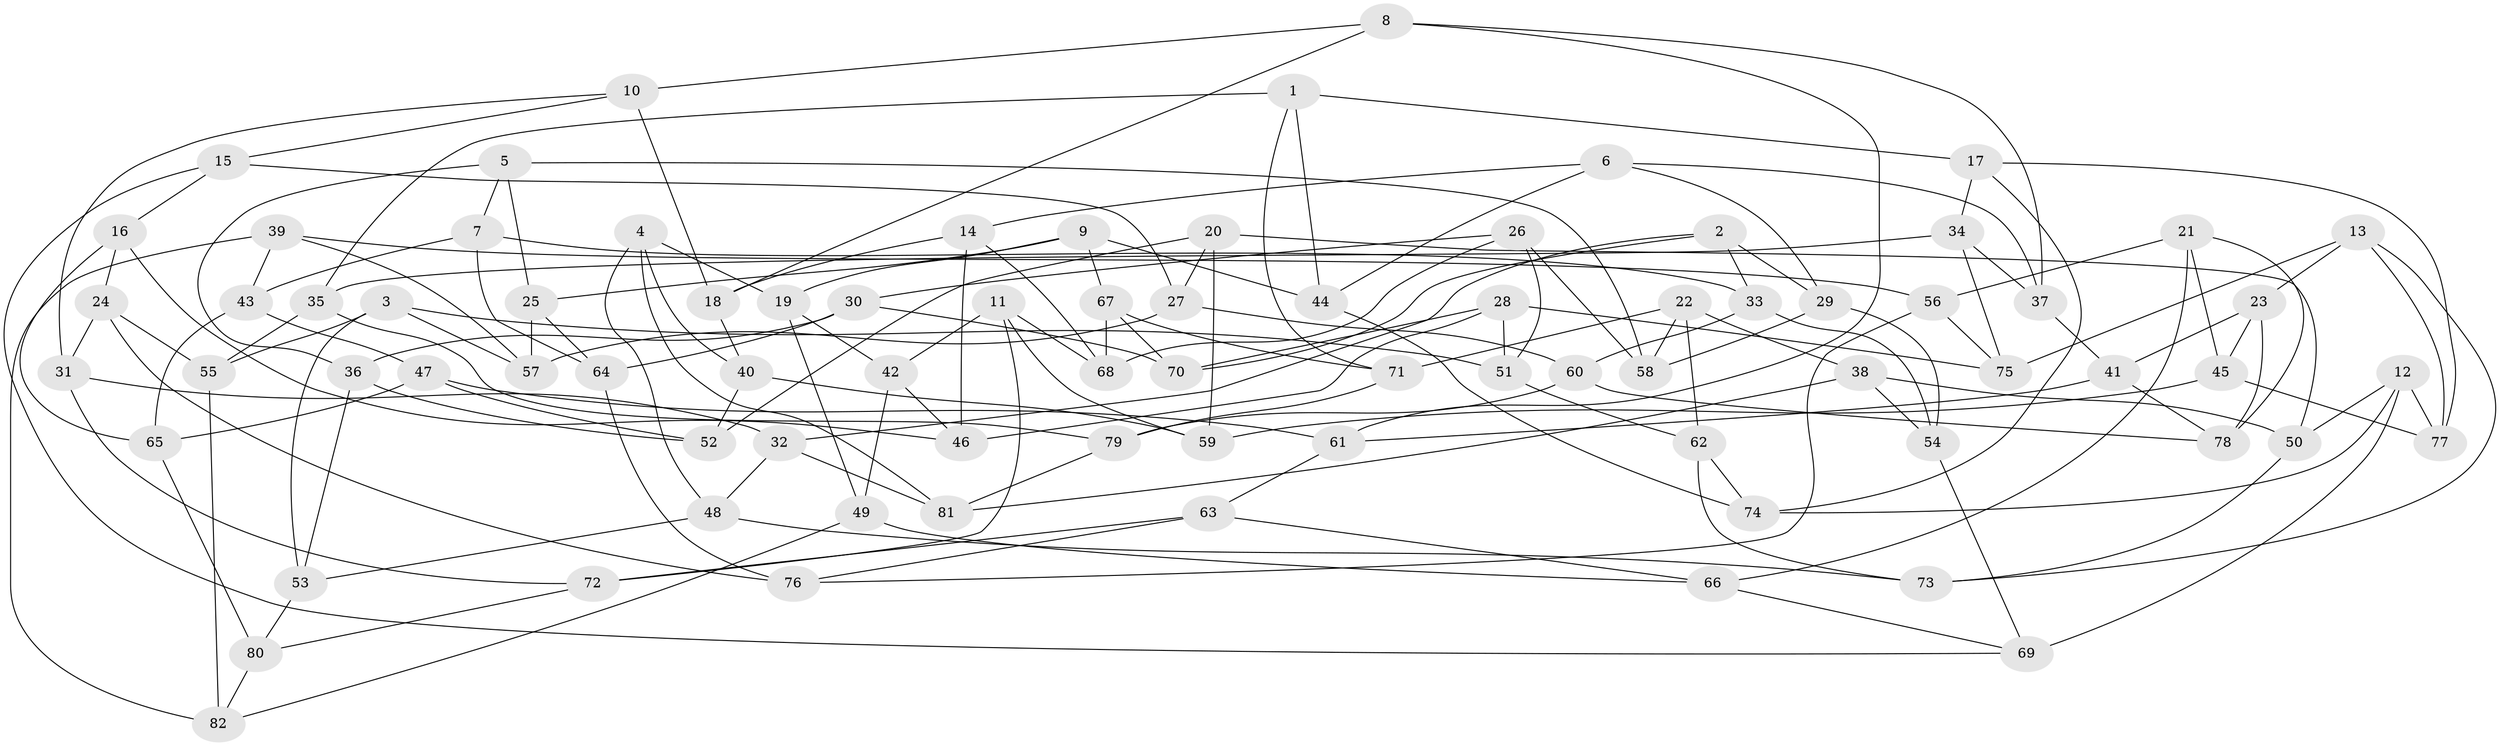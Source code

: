 // coarse degree distribution, {3: 0.12280701754385964, 4: 0.6842105263157895, 5: 0.10526315789473684, 9: 0.05263157894736842, 12: 0.017543859649122806, 8: 0.017543859649122806}
// Generated by graph-tools (version 1.1) at 2025/01/03/04/25 22:01:04]
// undirected, 82 vertices, 164 edges
graph export_dot {
graph [start="1"]
  node [color=gray90,style=filled];
  1;
  2;
  3;
  4;
  5;
  6;
  7;
  8;
  9;
  10;
  11;
  12;
  13;
  14;
  15;
  16;
  17;
  18;
  19;
  20;
  21;
  22;
  23;
  24;
  25;
  26;
  27;
  28;
  29;
  30;
  31;
  32;
  33;
  34;
  35;
  36;
  37;
  38;
  39;
  40;
  41;
  42;
  43;
  44;
  45;
  46;
  47;
  48;
  49;
  50;
  51;
  52;
  53;
  54;
  55;
  56;
  57;
  58;
  59;
  60;
  61;
  62;
  63;
  64;
  65;
  66;
  67;
  68;
  69;
  70;
  71;
  72;
  73;
  74;
  75;
  76;
  77;
  78;
  79;
  80;
  81;
  82;
  1 -- 17;
  1 -- 35;
  1 -- 71;
  1 -- 44;
  2 -- 70;
  2 -- 32;
  2 -- 29;
  2 -- 33;
  3 -- 53;
  3 -- 55;
  3 -- 51;
  3 -- 57;
  4 -- 19;
  4 -- 40;
  4 -- 81;
  4 -- 48;
  5 -- 25;
  5 -- 58;
  5 -- 36;
  5 -- 7;
  6 -- 37;
  6 -- 29;
  6 -- 44;
  6 -- 14;
  7 -- 33;
  7 -- 64;
  7 -- 43;
  8 -- 18;
  8 -- 10;
  8 -- 37;
  8 -- 61;
  9 -- 67;
  9 -- 25;
  9 -- 44;
  9 -- 19;
  10 -- 18;
  10 -- 31;
  10 -- 15;
  11 -- 42;
  11 -- 72;
  11 -- 68;
  11 -- 59;
  12 -- 74;
  12 -- 69;
  12 -- 77;
  12 -- 50;
  13 -- 73;
  13 -- 23;
  13 -- 75;
  13 -- 77;
  14 -- 18;
  14 -- 46;
  14 -- 68;
  15 -- 16;
  15 -- 27;
  15 -- 69;
  16 -- 65;
  16 -- 46;
  16 -- 24;
  17 -- 34;
  17 -- 74;
  17 -- 77;
  18 -- 40;
  19 -- 49;
  19 -- 42;
  20 -- 59;
  20 -- 50;
  20 -- 27;
  20 -- 52;
  21 -- 45;
  21 -- 56;
  21 -- 66;
  21 -- 78;
  22 -- 58;
  22 -- 71;
  22 -- 38;
  22 -- 62;
  23 -- 45;
  23 -- 41;
  23 -- 78;
  24 -- 31;
  24 -- 55;
  24 -- 76;
  25 -- 64;
  25 -- 57;
  26 -- 51;
  26 -- 30;
  26 -- 58;
  26 -- 68;
  27 -- 60;
  27 -- 57;
  28 -- 70;
  28 -- 75;
  28 -- 46;
  28 -- 51;
  29 -- 58;
  29 -- 54;
  30 -- 70;
  30 -- 36;
  30 -- 64;
  31 -- 32;
  31 -- 72;
  32 -- 48;
  32 -- 81;
  33 -- 60;
  33 -- 54;
  34 -- 37;
  34 -- 75;
  34 -- 35;
  35 -- 55;
  35 -- 79;
  36 -- 52;
  36 -- 53;
  37 -- 41;
  38 -- 50;
  38 -- 54;
  38 -- 81;
  39 -- 57;
  39 -- 56;
  39 -- 82;
  39 -- 43;
  40 -- 52;
  40 -- 59;
  41 -- 78;
  41 -- 61;
  42 -- 46;
  42 -- 49;
  43 -- 47;
  43 -- 65;
  44 -- 74;
  45 -- 77;
  45 -- 59;
  47 -- 52;
  47 -- 65;
  47 -- 61;
  48 -- 53;
  48 -- 73;
  49 -- 66;
  49 -- 82;
  50 -- 73;
  51 -- 62;
  53 -- 80;
  54 -- 69;
  55 -- 82;
  56 -- 76;
  56 -- 75;
  60 -- 79;
  60 -- 78;
  61 -- 63;
  62 -- 74;
  62 -- 73;
  63 -- 72;
  63 -- 76;
  63 -- 66;
  64 -- 76;
  65 -- 80;
  66 -- 69;
  67 -- 70;
  67 -- 71;
  67 -- 68;
  71 -- 79;
  72 -- 80;
  79 -- 81;
  80 -- 82;
}
